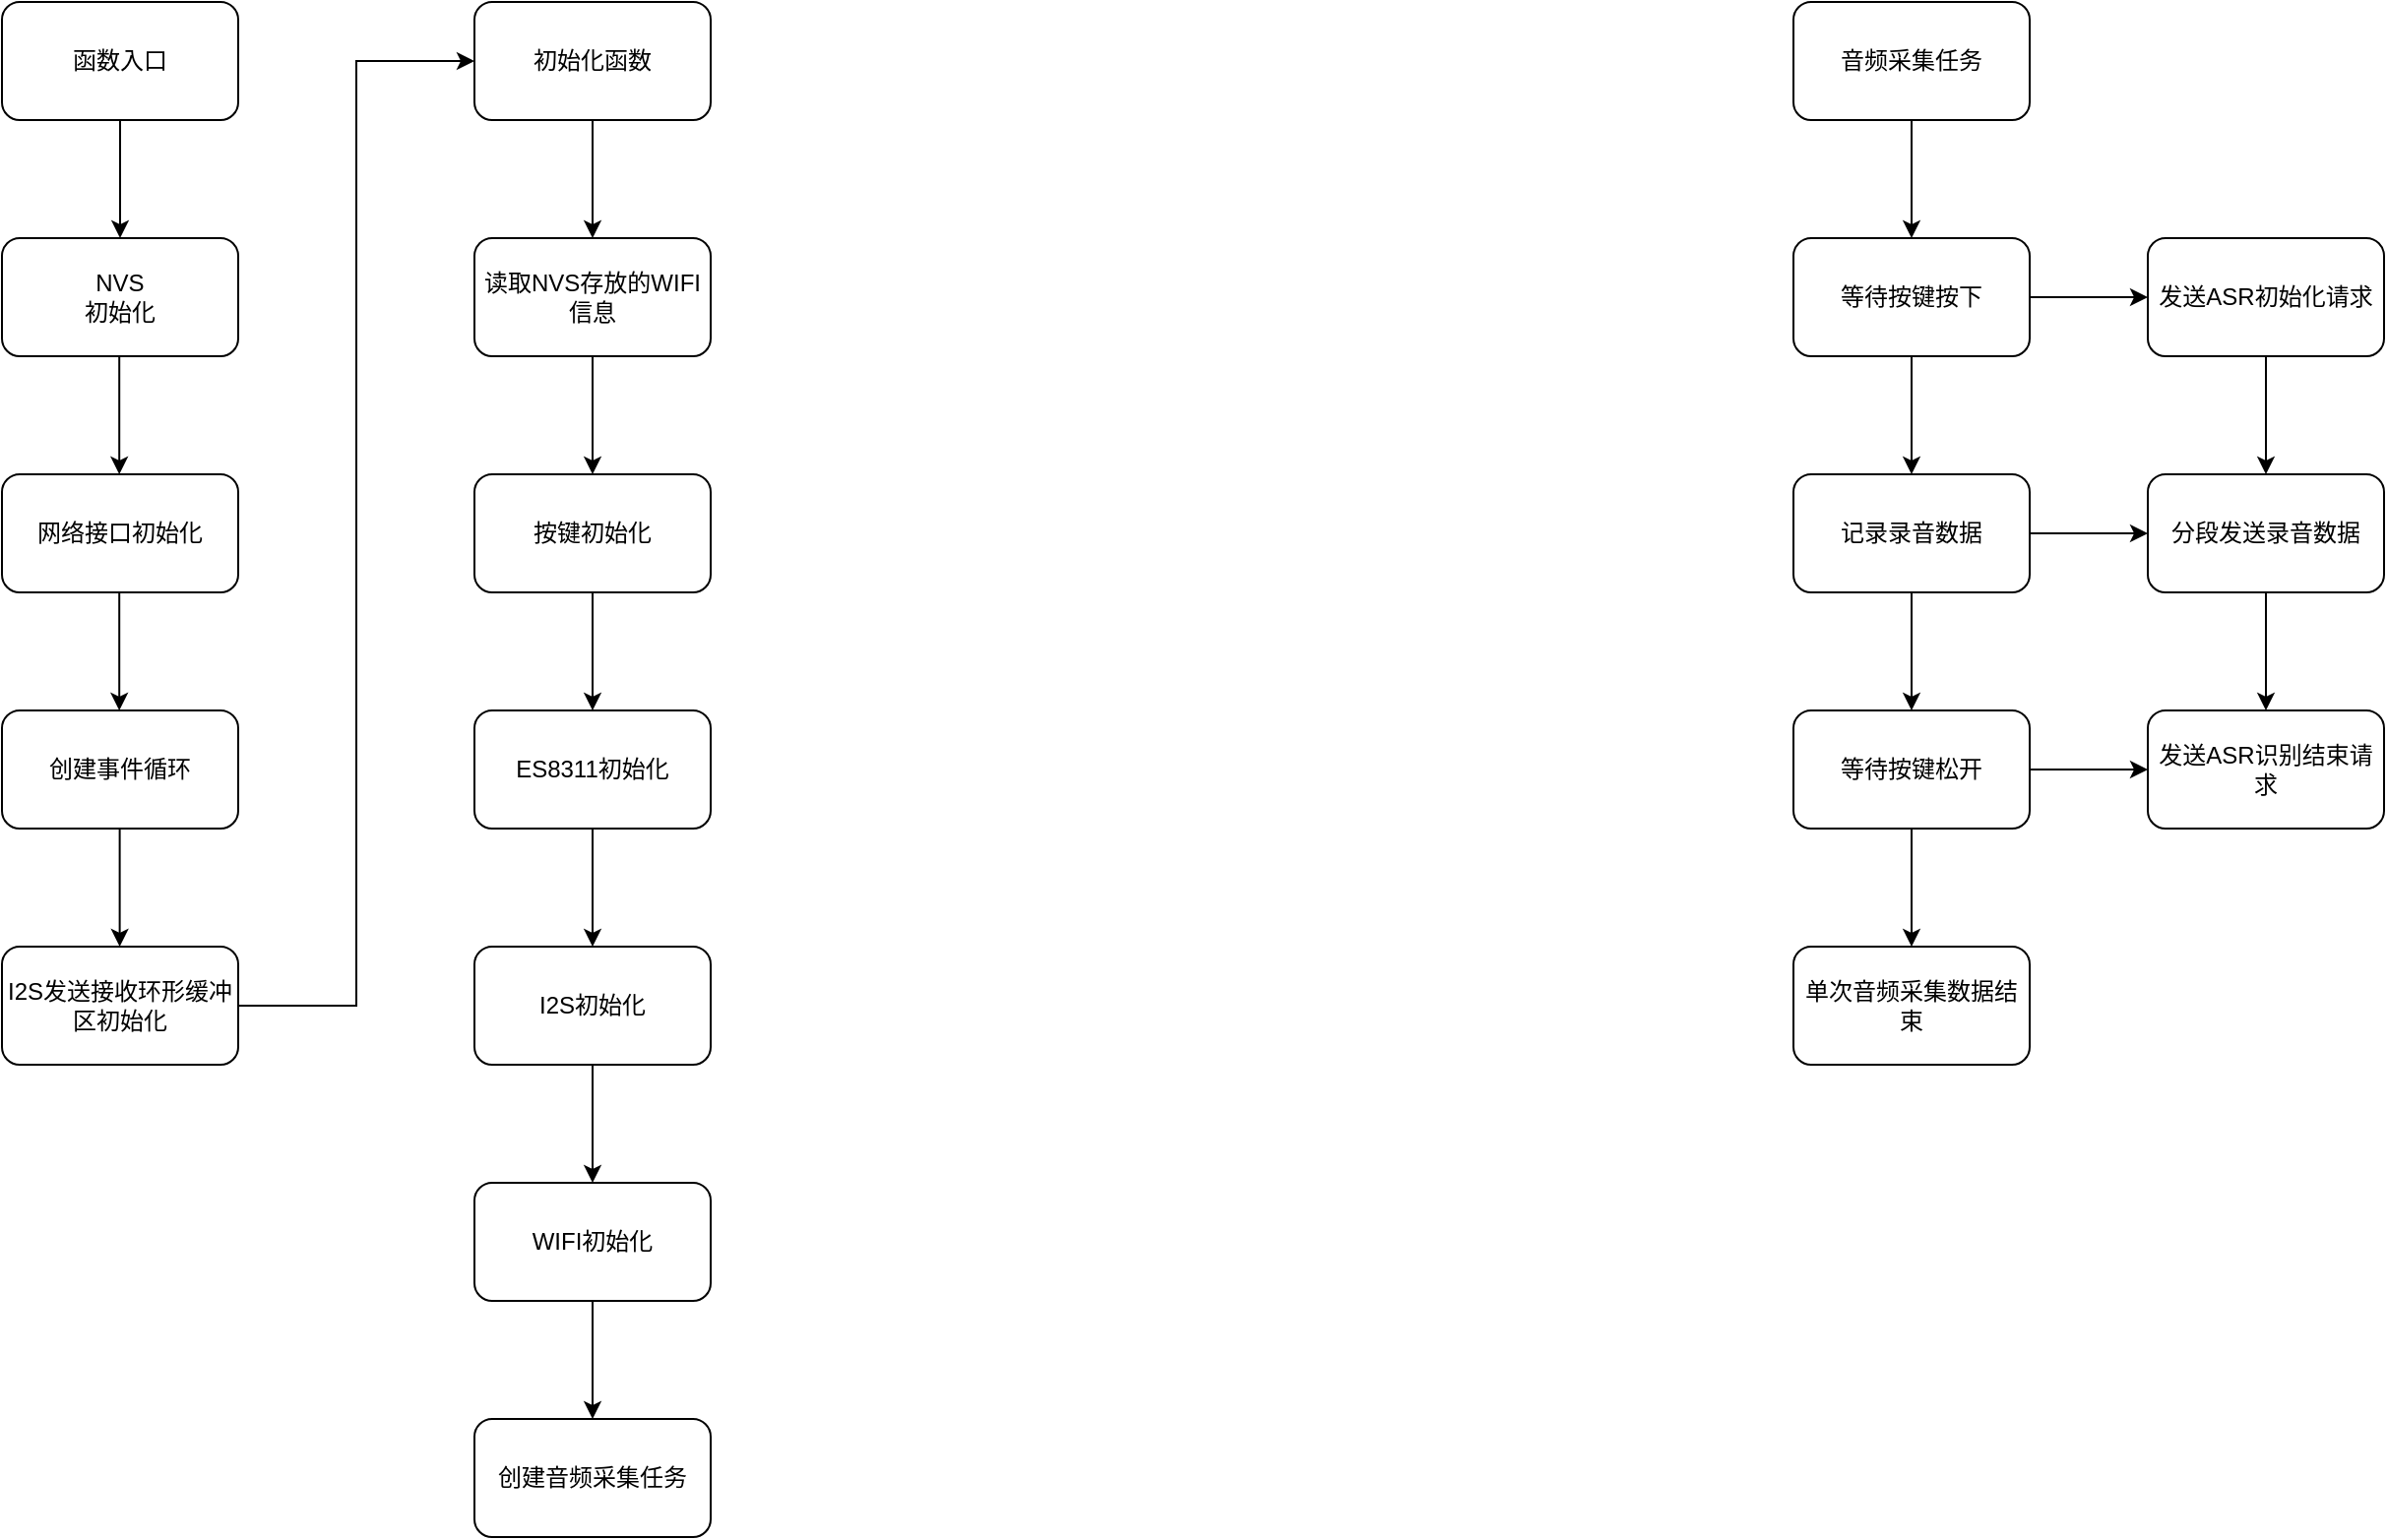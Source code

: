 <mxfile version="27.2.0">
  <diagram name="第 1 页" id="R3yfPH0M-6cDf_54tVBJ">
    <mxGraphModel dx="1249" dy="875" grid="1" gridSize="10" guides="1" tooltips="1" connect="1" arrows="1" fold="1" page="1" pageScale="1" pageWidth="2339" pageHeight="3300" math="0" shadow="0">
      <root>
        <mxCell id="0" />
        <mxCell id="1" parent="0" />
        <mxCell id="9Wp7DCiXrSTZsT9I5IMm-1" value="&lt;div&gt;函数入口&lt;/div&gt;" style="rounded=1;whiteSpace=wrap;html=1;" parent="1" vertex="1">
          <mxGeometry x="120" y="420" width="120" height="60" as="geometry" />
        </mxCell>
        <mxCell id="9Wp7DCiXrSTZsT9I5IMm-2" value="&lt;div&gt;NVS&lt;/div&gt;&lt;div&gt;初始化&lt;/div&gt;" style="rounded=1;whiteSpace=wrap;html=1;" parent="1" vertex="1">
          <mxGeometry x="120" y="540" width="120" height="60" as="geometry" />
        </mxCell>
        <mxCell id="9Wp7DCiXrSTZsT9I5IMm-3" value="&lt;div&gt;网络接口初始化&lt;/div&gt;" style="rounded=1;whiteSpace=wrap;html=1;" parent="1" vertex="1">
          <mxGeometry x="120" y="660" width="120" height="60" as="geometry" />
        </mxCell>
        <mxCell id="9Wp7DCiXrSTZsT9I5IMm-4" value="&lt;div&gt;创建事件循环&lt;/div&gt;" style="rounded=1;whiteSpace=wrap;html=1;" parent="1" vertex="1">
          <mxGeometry x="120" y="780" width="120" height="60" as="geometry" />
        </mxCell>
        <mxCell id="9Wp7DCiXrSTZsT9I5IMm-5" value="I2S发送接收环形缓冲区初始化" style="rounded=1;whiteSpace=wrap;html=1;" parent="1" vertex="1">
          <mxGeometry x="120" y="900" width="120" height="60" as="geometry" />
        </mxCell>
        <mxCell id="9Wp7DCiXrSTZsT9I5IMm-18" value="" style="edgeStyle=orthogonalEdgeStyle;rounded=0;orthogonalLoop=1;jettySize=auto;html=1;" parent="1" source="9Wp7DCiXrSTZsT9I5IMm-6" target="9Wp7DCiXrSTZsT9I5IMm-13" edge="1">
          <mxGeometry relative="1" as="geometry" />
        </mxCell>
        <mxCell id="9Wp7DCiXrSTZsT9I5IMm-6" value="&lt;div&gt;初始化函数&lt;/div&gt;" style="rounded=1;whiteSpace=wrap;html=1;" parent="1" vertex="1">
          <mxGeometry x="360" y="420" width="120" height="60" as="geometry" />
        </mxCell>
        <mxCell id="9Wp7DCiXrSTZsT9I5IMm-8" value="" style="endArrow=classic;html=1;rounded=0;exitX=1;exitY=0.5;exitDx=0;exitDy=0;entryX=0;entryY=0.5;entryDx=0;entryDy=0;" parent="1" source="9Wp7DCiXrSTZsT9I5IMm-5" target="9Wp7DCiXrSTZsT9I5IMm-6" edge="1">
          <mxGeometry width="50" height="50" relative="1" as="geometry">
            <mxPoint x="320" y="780" as="sourcePoint" />
            <mxPoint x="370" y="730" as="targetPoint" />
            <Array as="points">
              <mxPoint x="300" y="930" />
              <mxPoint x="300" y="450" />
            </Array>
          </mxGeometry>
        </mxCell>
        <mxCell id="9Wp7DCiXrSTZsT9I5IMm-9" value="" style="endArrow=classic;html=1;rounded=0;exitX=0.5;exitY=1;exitDx=0;exitDy=0;entryX=0.5;entryY=0;entryDx=0;entryDy=0;" parent="1" source="9Wp7DCiXrSTZsT9I5IMm-1" target="9Wp7DCiXrSTZsT9I5IMm-2" edge="1">
          <mxGeometry width="50" height="50" relative="1" as="geometry">
            <mxPoint x="260" y="610" as="sourcePoint" />
            <mxPoint x="310" y="560" as="targetPoint" />
          </mxGeometry>
        </mxCell>
        <mxCell id="9Wp7DCiXrSTZsT9I5IMm-10" value="" style="endArrow=classic;html=1;rounded=0;exitX=0.5;exitY=1;exitDx=0;exitDy=0;entryX=0.5;entryY=0;entryDx=0;entryDy=0;" parent="1" edge="1">
          <mxGeometry width="50" height="50" relative="1" as="geometry">
            <mxPoint x="179.6" y="600" as="sourcePoint" />
            <mxPoint x="179.6" y="660" as="targetPoint" />
          </mxGeometry>
        </mxCell>
        <mxCell id="9Wp7DCiXrSTZsT9I5IMm-11" value="" style="endArrow=classic;html=1;rounded=0;exitX=0.5;exitY=1;exitDx=0;exitDy=0;entryX=0.5;entryY=0;entryDx=0;entryDy=0;" parent="1" edge="1">
          <mxGeometry width="50" height="50" relative="1" as="geometry">
            <mxPoint x="179.6" y="720" as="sourcePoint" />
            <mxPoint x="179.6" y="780" as="targetPoint" />
          </mxGeometry>
        </mxCell>
        <mxCell id="9Wp7DCiXrSTZsT9I5IMm-12" value="" style="endArrow=classic;html=1;rounded=0;exitX=0.5;exitY=1;exitDx=0;exitDy=0;entryX=0.5;entryY=0;entryDx=0;entryDy=0;" parent="1" edge="1">
          <mxGeometry width="50" height="50" relative="1" as="geometry">
            <mxPoint x="179.81" y="840" as="sourcePoint" />
            <mxPoint x="179.81" y="900" as="targetPoint" />
          </mxGeometry>
        </mxCell>
        <mxCell id="9Wp7DCiXrSTZsT9I5IMm-19" value="" style="edgeStyle=orthogonalEdgeStyle;rounded=0;orthogonalLoop=1;jettySize=auto;html=1;" parent="1" source="9Wp7DCiXrSTZsT9I5IMm-13" target="9Wp7DCiXrSTZsT9I5IMm-14" edge="1">
          <mxGeometry relative="1" as="geometry" />
        </mxCell>
        <mxCell id="9Wp7DCiXrSTZsT9I5IMm-13" value="&lt;div&gt;读取NVS存放的WIFI信息&lt;/div&gt;" style="rounded=1;whiteSpace=wrap;html=1;" parent="1" vertex="1">
          <mxGeometry x="360" y="540" width="120" height="60" as="geometry" />
        </mxCell>
        <mxCell id="9Wp7DCiXrSTZsT9I5IMm-20" value="" style="edgeStyle=orthogonalEdgeStyle;rounded=0;orthogonalLoop=1;jettySize=auto;html=1;" parent="1" source="9Wp7DCiXrSTZsT9I5IMm-14" target="9Wp7DCiXrSTZsT9I5IMm-15" edge="1">
          <mxGeometry relative="1" as="geometry" />
        </mxCell>
        <mxCell id="9Wp7DCiXrSTZsT9I5IMm-14" value="按键初始化" style="rounded=1;whiteSpace=wrap;html=1;" parent="1" vertex="1">
          <mxGeometry x="360" y="660" width="120" height="60" as="geometry" />
        </mxCell>
        <mxCell id="9Wp7DCiXrSTZsT9I5IMm-21" value="" style="edgeStyle=orthogonalEdgeStyle;rounded=0;orthogonalLoop=1;jettySize=auto;html=1;" parent="1" source="9Wp7DCiXrSTZsT9I5IMm-15" target="9Wp7DCiXrSTZsT9I5IMm-16" edge="1">
          <mxGeometry relative="1" as="geometry" />
        </mxCell>
        <mxCell id="9Wp7DCiXrSTZsT9I5IMm-15" value="ES8311初始化" style="rounded=1;whiteSpace=wrap;html=1;" parent="1" vertex="1">
          <mxGeometry x="360" y="780" width="120" height="60" as="geometry" />
        </mxCell>
        <mxCell id="9Wp7DCiXrSTZsT9I5IMm-22" value="" style="edgeStyle=orthogonalEdgeStyle;rounded=0;orthogonalLoop=1;jettySize=auto;html=1;" parent="1" source="9Wp7DCiXrSTZsT9I5IMm-16" target="9Wp7DCiXrSTZsT9I5IMm-17" edge="1">
          <mxGeometry relative="1" as="geometry" />
        </mxCell>
        <mxCell id="9Wp7DCiXrSTZsT9I5IMm-16" value="&lt;div&gt;I2S初始化&lt;/div&gt;" style="rounded=1;whiteSpace=wrap;html=1;" parent="1" vertex="1">
          <mxGeometry x="360" y="900" width="120" height="60" as="geometry" />
        </mxCell>
        <mxCell id="9Wp7DCiXrSTZsT9I5IMm-24" value="" style="edgeStyle=orthogonalEdgeStyle;rounded=0;orthogonalLoop=1;jettySize=auto;html=1;" parent="1" source="9Wp7DCiXrSTZsT9I5IMm-17" target="9Wp7DCiXrSTZsT9I5IMm-23" edge="1">
          <mxGeometry relative="1" as="geometry" />
        </mxCell>
        <mxCell id="9Wp7DCiXrSTZsT9I5IMm-17" value="&lt;div&gt;WIFI初始化&lt;/div&gt;" style="rounded=1;whiteSpace=wrap;html=1;" parent="1" vertex="1">
          <mxGeometry x="360" y="1020" width="120" height="60" as="geometry" />
        </mxCell>
        <mxCell id="9Wp7DCiXrSTZsT9I5IMm-23" value="&lt;div&gt;创建音频采集任务&lt;/div&gt;" style="rounded=1;whiteSpace=wrap;html=1;" parent="1" vertex="1">
          <mxGeometry x="360" y="1140" width="120" height="60" as="geometry" />
        </mxCell>
        <mxCell id="FQfiUk59fLdF9HCK3g-U-7" value="" style="edgeStyle=orthogonalEdgeStyle;rounded=0;orthogonalLoop=1;jettySize=auto;html=1;" edge="1" parent="1" source="FQfiUk59fLdF9HCK3g-U-2" target="FQfiUk59fLdF9HCK3g-U-3">
          <mxGeometry relative="1" as="geometry" />
        </mxCell>
        <mxCell id="FQfiUk59fLdF9HCK3g-U-2" value="&lt;div&gt;音频采集任务&lt;/div&gt;" style="rounded=1;whiteSpace=wrap;html=1;" vertex="1" parent="1">
          <mxGeometry x="1030" y="420" width="120" height="60" as="geometry" />
        </mxCell>
        <mxCell id="FQfiUk59fLdF9HCK3g-U-8" value="" style="edgeStyle=orthogonalEdgeStyle;rounded=0;orthogonalLoop=1;jettySize=auto;html=1;" edge="1" parent="1" source="FQfiUk59fLdF9HCK3g-U-3">
          <mxGeometry relative="1" as="geometry">
            <mxPoint x="1090" y="660" as="targetPoint" />
          </mxGeometry>
        </mxCell>
        <mxCell id="FQfiUk59fLdF9HCK3g-U-20" value="" style="edgeStyle=orthogonalEdgeStyle;rounded=0;orthogonalLoop=1;jettySize=auto;html=1;" edge="1" parent="1" source="FQfiUk59fLdF9HCK3g-U-3" target="FQfiUk59fLdF9HCK3g-U-6">
          <mxGeometry relative="1" as="geometry" />
        </mxCell>
        <mxCell id="FQfiUk59fLdF9HCK3g-U-3" value="&lt;div&gt;等待按键按下&lt;/div&gt;" style="rounded=1;whiteSpace=wrap;html=1;" vertex="1" parent="1">
          <mxGeometry x="1030" y="540" width="120" height="60" as="geometry" />
        </mxCell>
        <mxCell id="FQfiUk59fLdF9HCK3g-U-13" value="" style="edgeStyle=orthogonalEdgeStyle;rounded=0;orthogonalLoop=1;jettySize=auto;html=1;" edge="1" parent="1" source="FQfiUk59fLdF9HCK3g-U-6" target="FQfiUk59fLdF9HCK3g-U-12">
          <mxGeometry relative="1" as="geometry" />
        </mxCell>
        <mxCell id="FQfiUk59fLdF9HCK3g-U-6" value="发送ASR初始化请求" style="rounded=1;whiteSpace=wrap;html=1;" vertex="1" parent="1">
          <mxGeometry x="1210" y="540" width="120" height="60" as="geometry" />
        </mxCell>
        <mxCell id="FQfiUk59fLdF9HCK3g-U-14" value="" style="edgeStyle=orthogonalEdgeStyle;rounded=0;orthogonalLoop=1;jettySize=auto;html=1;" edge="1" parent="1" source="FQfiUk59fLdF9HCK3g-U-10" target="FQfiUk59fLdF9HCK3g-U-12">
          <mxGeometry relative="1" as="geometry" />
        </mxCell>
        <mxCell id="FQfiUk59fLdF9HCK3g-U-16" value="" style="edgeStyle=orthogonalEdgeStyle;rounded=0;orthogonalLoop=1;jettySize=auto;html=1;" edge="1" parent="1" source="FQfiUk59fLdF9HCK3g-U-10" target="FQfiUk59fLdF9HCK3g-U-15">
          <mxGeometry relative="1" as="geometry" />
        </mxCell>
        <mxCell id="FQfiUk59fLdF9HCK3g-U-10" value="记录录音数据" style="rounded=1;whiteSpace=wrap;html=1;" vertex="1" parent="1">
          <mxGeometry x="1030" y="660" width="120" height="60" as="geometry" />
        </mxCell>
        <mxCell id="FQfiUk59fLdF9HCK3g-U-18" value="" style="edgeStyle=orthogonalEdgeStyle;rounded=0;orthogonalLoop=1;jettySize=auto;html=1;" edge="1" parent="1" source="FQfiUk59fLdF9HCK3g-U-12" target="FQfiUk59fLdF9HCK3g-U-17">
          <mxGeometry relative="1" as="geometry" />
        </mxCell>
        <mxCell id="FQfiUk59fLdF9HCK3g-U-12" value="分段发送录音数据" style="rounded=1;whiteSpace=wrap;html=1;" vertex="1" parent="1">
          <mxGeometry x="1210" y="660" width="120" height="60" as="geometry" />
        </mxCell>
        <mxCell id="FQfiUk59fLdF9HCK3g-U-19" value="" style="edgeStyle=orthogonalEdgeStyle;rounded=0;orthogonalLoop=1;jettySize=auto;html=1;" edge="1" parent="1" source="FQfiUk59fLdF9HCK3g-U-15" target="FQfiUk59fLdF9HCK3g-U-17">
          <mxGeometry relative="1" as="geometry" />
        </mxCell>
        <mxCell id="FQfiUk59fLdF9HCK3g-U-22" value="" style="edgeStyle=orthogonalEdgeStyle;rounded=0;orthogonalLoop=1;jettySize=auto;html=1;" edge="1" parent="1" source="FQfiUk59fLdF9HCK3g-U-15" target="FQfiUk59fLdF9HCK3g-U-21">
          <mxGeometry relative="1" as="geometry" />
        </mxCell>
        <mxCell id="FQfiUk59fLdF9HCK3g-U-15" value="等待按键松开" style="rounded=1;whiteSpace=wrap;html=1;" vertex="1" parent="1">
          <mxGeometry x="1030" y="780" width="120" height="60" as="geometry" />
        </mxCell>
        <mxCell id="FQfiUk59fLdF9HCK3g-U-17" value="发送ASR识别结束请求" style="rounded=1;whiteSpace=wrap;html=1;" vertex="1" parent="1">
          <mxGeometry x="1210" y="780" width="120" height="60" as="geometry" />
        </mxCell>
        <mxCell id="FQfiUk59fLdF9HCK3g-U-21" value="单次音频采集数据结束" style="rounded=1;whiteSpace=wrap;html=1;" vertex="1" parent="1">
          <mxGeometry x="1030" y="900" width="120" height="60" as="geometry" />
        </mxCell>
      </root>
    </mxGraphModel>
  </diagram>
</mxfile>
